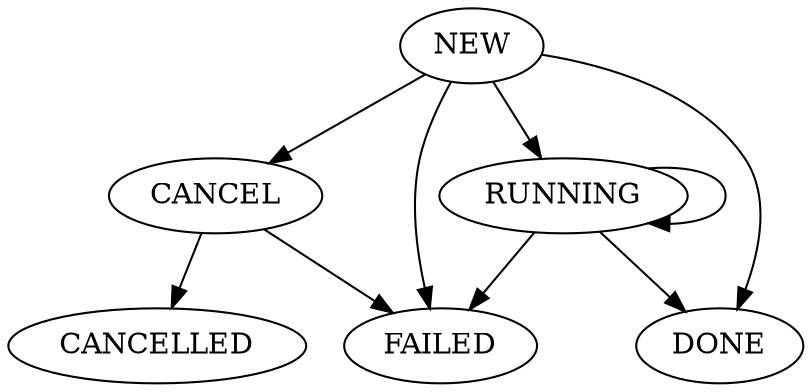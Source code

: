 digraph ActionStates {
  cancel [label="CANCEL"];
  cancelled [label="CANCELLED"];
  done [label="DONE"];
  failed [label="FAILED"];
  new [label="NEW"];
  running [label="RUNNING"];

  // Actions start as new.
  new -> cancel;
  new -> failed;
  new -> running;
  new -> done;

  // Actions are cancelled by processing a cancel state.
  cancel -> cancelled;
  cancel -> failed;

  // Running actions can need more time or complete.
  running -> failed;
  running -> running;
  running -> done;
}
